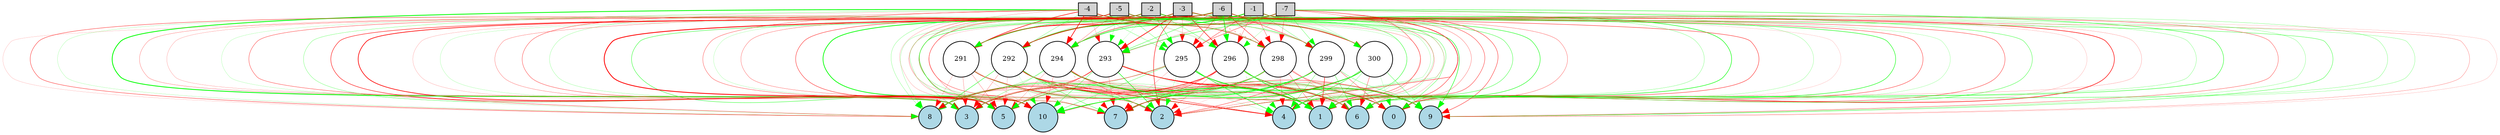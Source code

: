 digraph {
	node [fontsize=9 height=0.2 shape=circle width=0.2]
	-1 [fillcolor=lightgray shape=box style=filled]
	-2 [fillcolor=lightgray shape=box style=filled]
	-3 [fillcolor=lightgray shape=box style=filled]
	-4 [fillcolor=lightgray shape=box style=filled]
	-5 [fillcolor=lightgray shape=box style=filled]
	-6 [fillcolor=lightgray shape=box style=filled]
	-7 [fillcolor=lightgray shape=box style=filled]
	0 [fillcolor=lightblue style=filled]
	1 [fillcolor=lightblue style=filled]
	2 [fillcolor=lightblue style=filled]
	3 [fillcolor=lightblue style=filled]
	4 [fillcolor=lightblue style=filled]
	5 [fillcolor=lightblue style=filled]
	6 [fillcolor=lightblue style=filled]
	7 [fillcolor=lightblue style=filled]
	8 [fillcolor=lightblue style=filled]
	9 [fillcolor=lightblue style=filled]
	10 [fillcolor=lightblue style=filled]
	291 [fillcolor=white style=filled]
	292 [fillcolor=white style=filled]
	293 [fillcolor=white style=filled]
	294 [fillcolor=white style=filled]
	295 [fillcolor=white style=filled]
	296 [fillcolor=white style=filled]
	298 [fillcolor=white style=filled]
	299 [fillcolor=white style=filled]
	300 [fillcolor=white style=filled]
	-1 -> 291 [color=green penwidth=0.13067801662472797 style=solid]
	-1 -> 292 [color=green penwidth=0.8268700121610719 style=solid]
	-1 -> 293 [color=red penwidth=0.20693398494055598 style=solid]
	-1 -> 294 [color=green penwidth=0.6053850582892705 style=solid]
	-1 -> 295 [color=red penwidth=0.4049736224325623 style=solid]
	-1 -> 296 [color=red penwidth=0.26152100086622454 style=solid]
	-1 -> 298 [color=red penwidth=0.33317223442018895 style=solid]
	-1 -> 299 [color=green penwidth=0.26310039873640856 style=solid]
	-1 -> 300 [color=green penwidth=0.27615351707104896 style=solid]
	-2 -> 291 [color=red penwidth=0.5738941281334556 style=solid]
	-2 -> 292 [color=green penwidth=0.14686713782514182 style=solid]
	-2 -> 293 [color=green penwidth=0.10525000631776987 style=solid]
	-2 -> 294 [color=green penwidth=0.31647927003381227 style=solid]
	-2 -> 295 [color=green penwidth=0.4531828087717463 style=solid]
	-2 -> 296 [color=green penwidth=0.2998404211071698 style=solid]
	-2 -> 298 [color=red penwidth=0.17666251283178191 style=solid]
	-2 -> 299 [color=green penwidth=0.2725011043282929 style=solid]
	-2 -> 300 [color=green penwidth=0.4539088418481855 style=solid]
	-3 -> 291 [color=red penwidth=0.7258739250039937 style=solid]
	-3 -> 292 [color=green penwidth=0.6935540953921864 style=solid]
	-3 -> 293 [color=red penwidth=0.8791772369004702 style=solid]
	-3 -> 294 [color=red penwidth=0.4910513809365842 style=solid]
	-3 -> 295 [color=red penwidth=0.1838522125631108 style=solid]
	-3 -> 296 [color=red penwidth=0.7114043709152467 style=solid]
	-3 -> 298 [color=red penwidth=0.40070355670205193 style=dotted]
	-3 -> 299 [color=red penwidth=0.14567632636309347 style=solid]
	-3 -> 300 [color=red penwidth=0.39481454887637146 style=solid]
	-4 -> 291 [color=red penwidth=0.7220312543547917 style=solid]
	-4 -> 292 [color=green penwidth=0.2545090013625757 style=solid]
	-4 -> 293 [color=red penwidth=0.17691993726302452 style=solid]
	-4 -> 294 [color=red penwidth=0.8545510258396458 style=solid]
	-4 -> 295 [color=green penwidth=0.2528366195311575 style=solid]
	-4 -> 296 [color=red penwidth=0.11006194506478383 style=solid]
	-4 -> 298 [color=red penwidth=0.5947130443355375 style=solid]
	-4 -> 299 [color=green penwidth=0.1708783633881194 style=solid]
	-4 -> 300 [color=red penwidth=0.4673984868045039 style=solid]
	-5 -> 291 [color=red penwidth=0.3021321842507906 style=solid]
	-5 -> 292 [color=green penwidth=0.1448980651062724 style=solid]
	-5 -> 293 [color=green penwidth=0.1847657029841866 style=solid]
	-5 -> 294 [color=red penwidth=0.25184164335183357 style=solid]
	-5 -> 295 [color=green penwidth=0.2867813851072314 style=solid]
	-5 -> 296 [color=green penwidth=0.14596072396716028 style=solid]
	-5 -> 298 [color=green penwidth=0.2831765596905125 style=solid]
	-5 -> 299 [color=green penwidth=0.11859613906162925 style=solid]
	-5 -> 300 [color=red penwidth=0.316591409400133 style=solid]
	-6 -> 291 [color=green penwidth=0.28604399048739304 style=solid]
	-6 -> 292 [color=red penwidth=0.29901077301569146 style=solid]
	-6 -> 293 [color=green penwidth=0.39233026857052855 style=solid]
	-6 -> 294 [color=green penwidth=0.27936997324433366 style=solid]
	-6 -> 295 [color=red penwidth=0.3580926700064897 style=solid]
	-6 -> 296 [color=green penwidth=0.81706025202549 style=solid]
	-6 -> 298 [color=red penwidth=0.5057701096447585 style=solid]
	-6 -> 299 [color=red penwidth=0.4301061744183964 style=solid]
	-6 -> 300 [color=green penwidth=0.16172923922184446 style=solid]
	-7 -> 291 [color=green penwidth=0.3242918379905597 style=solid]
	-7 -> 292 [color=red penwidth=0.6233014318366018 style=solid]
	-7 -> 293 [color=green penwidth=0.4780709783046043 style=solid]
	-7 -> 294 [color=green penwidth=0.22508914243947079 style=solid]
	-7 -> 295 [color=red penwidth=0.40407492043083515 style=solid]
	-7 -> 296 [color=green penwidth=0.16688619190885606 style=solid]
	-7 -> 298 [color=red penwidth=0.24880761533833673 style=solid]
	-7 -> 299 [color=green penwidth=0.3059895588339945 style=solid]
	-7 -> 300 [color=green penwidth=0.13093082372011183 style=solid]
	291 -> 0 [color=green penwidth=0.3844239919295387 style=solid]
	291 -> 1 [color=red penwidth=0.10440581030851588 style=solid]
	291 -> 2 [color=green penwidth=0.22440272700552194 style=solid]
	291 -> 3 [color=red penwidth=0.22905653057339612 style=solid]
	291 -> 4 [color=green penwidth=0.29543603643683974 style=solid]
	291 -> 5 [color=red penwidth=0.2387506306711892 style=solid]
	291 -> 6 [color=red penwidth=0.30877729735678355 style=solid]
	291 -> 7 [color=red penwidth=0.14752300611724983 style=solid]
	291 -> 8 [color=red penwidth=0.17468108082243697 style=solid]
	291 -> 9 [color=red penwidth=0.45121996089506344 style=solid]
	291 -> 10 [color=red penwidth=0.11703255145375357 style=solid]
	292 -> 0 [color=green penwidth=0.19076447912363087 style=solid]
	292 -> 1 [color=red penwidth=0.521357999277561 style=solid]
	292 -> 2 [color=green penwidth=0.6220617718295148 style=solid]
	292 -> 3 [color=red penwidth=0.2395757973669421 style=solid]
	292 -> 4 [color=red penwidth=0.7144866061632951 style=solid]
	292 -> 5 [color=red penwidth=0.1662378618040124 style=solid]
	292 -> 6 [color=red penwidth=0.5531893043627389 style=solid]
	292 -> 7 [color=green penwidth=0.3617525915841223 style=solid]
	292 -> 8 [color=green penwidth=0.49379295178317106 style=solid]
	292 -> 9 [color=green penwidth=0.12154807757632405 style=solid]
	292 -> 10 [color=green penwidth=0.10234336741814881 style=solid]
	293 -> 0 [color=red penwidth=0.3455081733316617 style=solid]
	293 -> 1 [color=red penwidth=0.7190048726158822 style=solid]
	293 -> 2 [color=green penwidth=0.6579790027669594 style=solid]
	293 -> 3 [color=red penwidth=0.3272974702884849 style=solid]
	293 -> 4 [color=green penwidth=0.12991933839763015 style=solid]
	293 -> 5 [color=red penwidth=0.36264746194163466 style=solid]
	293 -> 6 [color=red penwidth=0.44057668429707064 style=solid]
	293 -> 7 [color=red penwidth=0.21878946238739078 style=solid]
	293 -> 8 [color=red penwidth=0.29545261829082176 style=solid]
	293 -> 9 [color=red penwidth=0.2938809373314362 style=solid]
	293 -> 10 [color=green penwidth=0.36330480846872426 style=solid]
	294 -> 0 [color=green penwidth=0.25691240415078265 style=solid]
	294 -> 1 [color=green penwidth=1.1314817071739798 style=solid]
	294 -> 2 [color=red penwidth=0.36369709202270817 style=solid]
	294 -> 3 [color=green penwidth=0.26681633485034584 style=solid]
	294 -> 4 [color=red penwidth=0.49447971615222985 style=solid]
	294 -> 5 [color=red penwidth=0.18950724008562844 style=solid]
	294 -> 6 [color=red penwidth=0.28599831642030626 style=solid]
	294 -> 7 [color=red penwidth=0.23484266546595084 style=dotted]
	294 -> 8 [color=green penwidth=0.23719582587408267 style=solid]
	294 -> 9 [color=green penwidth=0.144430195879991 style=solid]
	294 -> 10 [color=red penwidth=0.24719626769246836 style=solid]
	295 -> 0 [color=green penwidth=0.3068216571411935 style=solid]
	295 -> 1 [color=red penwidth=0.13719809559568502 style=solid]
	295 -> 2 [color=green penwidth=0.14025642044809597 style=solid]
	295 -> 3 [color=red penwidth=0.16764570453674843 style=solid]
	295 -> 4 [color=green penwidth=0.6001646536028269 style=solid]
	295 -> 5 [color=green penwidth=0.1799822555170458 style=solid]
	295 -> 6 [color=green penwidth=0.20770891832949856 style=solid]
	295 -> 7 [color=red penwidth=0.15195386105125236 style=solid]
	295 -> 8 [color=red penwidth=0.3484378196964624 style=solid]
	295 -> 9 [color=green penwidth=0.8728280169873518 style=solid]
	295 -> 10 [color=green penwidth=0.3074433137422908 style=solid]
	296 -> 0 [color=red penwidth=0.5760197909939067 style=solid]
	296 -> 1 [color=green penwidth=0.7283905617935728 style=solid]
	296 -> 2 [color=red penwidth=0.2051023987565186 style=solid]
	296 -> 3 [color=red penwidth=0.4897027912780312 style=solid]
	296 -> 4 [color=green penwidth=0.24728310733868894 style=dotted]
	296 -> 5 [color=red penwidth=0.3170824843190635 style=solid]
	296 -> 6 [color=green penwidth=0.17369143637156442 style=solid]
	296 -> 7 [color=red penwidth=0.39061836258876237 style=solid]
	296 -> 8 [color=red penwidth=0.5651610109947834 style=solid]
	296 -> 9 [color=green penwidth=0.3453430332023387 style=solid]
	296 -> 10 [color=red penwidth=0.2941058872456513 style=solid]
	298 -> 0 [color=red penwidth=0.204237106147727 style=solid]
	298 -> 1 [color=red penwidth=0.3132201947184602 style=solid]
	298 -> 2 [color=red penwidth=0.10472806720756239 style=solid]
	298 -> 3 [color=red penwidth=0.11051447084982224 style=solid]
	298 -> 4 [color=red penwidth=0.2427755634162486 style=solid]
	298 -> 5 [color=red penwidth=0.4515126267103332 style=solid]
	298 -> 6 [color=red penwidth=0.19644058656666574 style=solid]
	298 -> 7 [color=green penwidth=0.5402938398592072 style=solid]
	298 -> 8 [color=green penwidth=0.3171389234464079 style=dotted]
	298 -> 9 [color=red penwidth=0.3375269036559159 style=solid]
	298 -> 10 [color=green penwidth=0.2422125977666419 style=solid]
	299 -> 0 [color=red penwidth=0.34902575005748515 style=solid]
	299 -> 1 [color=red penwidth=0.6276125533076957 style=solid]
	299 -> 2 [color=red penwidth=0.4104425788418443 style=solid]
	299 -> 3 [color=green penwidth=0.27596701900360243 style=solid]
	299 -> 4 [color=green penwidth=0.29284084323003257 style=solid]
	299 -> 5 [color=green penwidth=0.3200672584016344 style=solid]
	299 -> 6 [color=green penwidth=0.3694861895870982 style=solid]
	299 -> 7 [color=green penwidth=0.4448693548139545 style=solid]
	299 -> 8 [color=green penwidth=0.6430816228340342 style=solid]
	299 -> 9 [color=green penwidth=0.30006479148832144 style=solid]
	299 -> 10 [color=green penwidth=0.3876537690670764 style=solid]
	300 -> 0 [color=green penwidth=0.14462847962855563 style=solid]
	300 -> 1 [color=green penwidth=0.22531975319709863 style=solid]
	300 -> 2 [color=red penwidth=0.25507564855370835 style=solid]
	300 -> 3 [color=red penwidth=0.23956710591735852 style=solid]
	300 -> 4 [color=green penwidth=0.48353836862409294 style=solid]
	300 -> 5 [color=green penwidth=0.20349277110862823 style=solid]
	300 -> 6 [color=red penwidth=0.3561924601878239 style=solid]
	300 -> 7 [color=red penwidth=0.5168100534148887 style=solid]
	300 -> 8 [color=red penwidth=0.26255282221388043 style=solid]
	300 -> 9 [color=green penwidth=0.33938996458879045 style=solid]
	300 -> 10 [color=green penwidth=0.8903955110456228 style=solid]
	-1 -> 0 [color=green penwidth=0.2455927710483029 style=solid]
	-1 -> 1 [color=red penwidth=0.4279109822735683 style=solid]
	-1 -> 2 [color=green penwidth=0.23813769037192578 style=solid]
	-1 -> 3 [color=green penwidth=0.15109601674107295 style=solid]
	-1 -> 4 [color=green penwidth=0.1973277790529265 style=solid]
	-1 -> 5 [color=green penwidth=0.4526015096853492 style=solid]
	-1 -> 6 [color=green penwidth=0.23556606508092942 style=solid]
	-1 -> 7 [color=red penwidth=0.41083161152495795 style=solid]
	-1 -> 8 [color=red penwidth=0.38765857997702624 style=solid]
	-1 -> 9 [color=red penwidth=0.23398028994648926 style=solid]
	-1 -> 10 [color=green penwidth=0.9606706383725229 style=solid]
	-2 -> 0 [color=red penwidth=0.7245238634530488 style=solid]
	-2 -> 1 [color=green penwidth=0.6610589599545764 style=solid]
	-2 -> 2 [color=red penwidth=0.38347564367285636 style=solid]
	-2 -> 3 [color=red penwidth=0.17235397059708518 style=solid]
	-2 -> 4 [color=green penwidth=0.5675805627608845 style=solid]
	-2 -> 5 [color=red penwidth=0.8681578862154976 style=solid]
	-2 -> 6 [color=red penwidth=0.43840707327472317 style=solid]
	-2 -> 7 [color=red penwidth=0.2826299668146729 style=solid]
	-2 -> 8 [color=green penwidth=0.15310349658064665 style=solid]
	-2 -> 9 [color=green penwidth=0.22580948184658686 style=solid]
	-2 -> 10 [color=green penwidth=0.18695202640577302 style=solid]
	-3 -> 0 [color=red penwidth=0.17317225398681427 style=solid]
	-3 -> 1 [color=red penwidth=0.4865856227708797 style=solid]
	-3 -> 2 [color=red penwidth=0.6188881164871566 style=solid]
	-3 -> 3 [color=red penwidth=0.16269182398640913 style=solid]
	-3 -> 4 [color=red penwidth=0.29473965980232064 style=solid]
	-3 -> 5 [color=red penwidth=0.20988359425142145 style=solid]
	-3 -> 6 [color=green penwidth=0.18268318318736426 style=solid]
	-3 -> 7 [color=red penwidth=0.15334312895647778 style=solid]
	-3 -> 8 [color=green penwidth=0.22583734639835504 style=solid]
	-3 -> 9 [color=green penwidth=0.3948685974972539 style=solid]
	-3 -> 10 [color=red penwidth=0.3319929112623948 style=solid]
	-4 -> 0 [color=green penwidth=0.3537595311187429 style=solid]
	-4 -> 1 [color=red penwidth=0.22570749317467553 style=solid]
	-4 -> 2 [color=red penwidth=0.1658819469503172 style=solid]
	-4 -> 3 [color=green penwidth=1.0980525811668258 style=solid]
	-4 -> 4 [color=green penwidth=0.14853875664133448 style=solid]
	-4 -> 5 [color=green penwidth=0.2604048878669455 style=solid]
	-4 -> 6 [color=green penwidth=0.1940417863121764 style=solid]
	-4 -> 7 [color=red penwidth=0.3448656960159564 style=solid]
	-4 -> 8 [color=red penwidth=0.12200344247874231 style=solid]
	-4 -> 9 [color=green penwidth=0.618034375598295 style=solid]
	-4 -> 10 [color=red penwidth=0.25540766611007104 style=solid]
	-5 -> 0 [color=red penwidth=0.13586071674224903 style=solid]
	-5 -> 1 [color=green penwidth=0.23850165973946244 style=solid]
	-5 -> 2 [color=green penwidth=0.21742229559157172 style=solid]
	-5 -> 3 [color=red penwidth=0.24893944264770093 style=solid]
	-5 -> 4 [color=green penwidth=0.40085165259083066 style=solid]
	-5 -> 5 [color=red penwidth=0.5849513863506577 style=solid]
	-5 -> 6 [color=green penwidth=0.6004976274755217 style=solid]
	-5 -> 7 [color=green penwidth=0.1503817923819769 style=solid]
	-5 -> 8 [color=red penwidth=0.44195224655423937 style=solid]
	-5 -> 9 [color=red penwidth=0.3557458373363993 style=solid]
	-5 -> 10 [color=red penwidth=0.3786773038884267 style=solid]
	-6 -> 0 [color=red penwidth=0.4326941283151211 style=solid]
	-6 -> 1 [color=red penwidth=0.47641819231832605 style=solid]
	-6 -> 2 [color=green penwidth=0.17851731997747877 style=solid]
	-6 -> 3 [color=red penwidth=0.15258316941339323 style=solid]
	-6 -> 4 [color=red penwidth=0.14986625838019246 style=solid]
	-6 -> 5 [color=red penwidth=1.1107130241476812 style=solid]
	-6 -> 6 [color=red penwidth=0.26965924798718094 style=solid]
	-6 -> 7 [color=green penwidth=0.39146234427543847 style=solid]
	-6 -> 8 [color=green penwidth=0.1449151037577374 style=solid]
	-6 -> 9 [color=red penwidth=0.46467706416026766 style=solid]
	-6 -> 10 [color=red penwidth=0.47615914771321377 style=solid]
	-7 -> 0 [color=green penwidth=0.2343907415098002 style=solid]
	-7 -> 1 [color=green penwidth=0.392486218551539 style=solid]
	-7 -> 2 [color=red penwidth=0.5056228036594016 style=solid]
	-7 -> 3 [color=green penwidth=0.2040240283480747 style=solid]
	-7 -> 4 [color=red penwidth=0.11485168917729742 style=solid]
	-7 -> 5 [color=green penwidth=0.5064882183735795 style=solid]
	-7 -> 6 [color=green penwidth=0.5170846477992416 style=solid]
	-7 -> 7 [color=red penwidth=0.2791667641090382 style=solid]
	-7 -> 8 [color=green penwidth=0.1952364828095372 style=solid]
	-7 -> 9 [color=red penwidth=0.12572921979322743 style=solid]
	-7 -> 10 [color=red penwidth=0.14244844820132946 style=solid]
}
